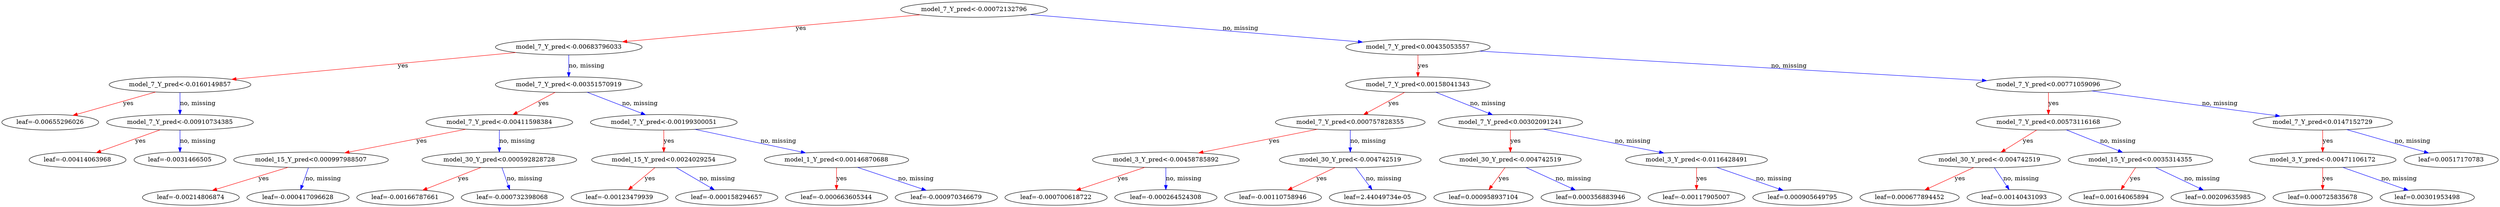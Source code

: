 digraph {
    graph [ rankdir=TB ]

    0 [ label="model_7_Y_pred<-0.00072132796" ]
    0 -> 1 [label="yes" color="#FF0000"]
    0 -> 2 [label="no, missing" color="#0000FF"]

    1 [ label="model_7_Y_pred<-0.00683796033" ]
    1 -> 3 [label="yes" color="#FF0000"]
    1 -> 4 [label="no, missing" color="#0000FF"]

    3 [ label="model_7_Y_pred<-0.0160149857" ]
    3 -> 7 [label="yes" color="#FF0000"]
    3 -> 8 [label="no, missing" color="#0000FF"]

    7 [ label="leaf=-0.00655296026" ]

    8 [ label="model_7_Y_pred<-0.00910734385" ]
    8 -> 15 [label="yes" color="#FF0000"]
    8 -> 16 [label="no, missing" color="#0000FF"]

    15 [ label="leaf=-0.00414063968" ]

    16 [ label="leaf=-0.0031466505" ]

    4 [ label="model_7_Y_pred<-0.00351570919" ]
    4 -> 9 [label="yes" color="#FF0000"]
    4 -> 10 [label="no, missing" color="#0000FF"]

    9 [ label="model_7_Y_pred<-0.00411598384" ]
    9 -> 17 [label="yes" color="#FF0000"]
    9 -> 18 [label="no, missing" color="#0000FF"]

    17 [ label="model_15_Y_pred<0.000997988507" ]
    17 -> 29 [label="yes" color="#FF0000"]
    17 -> 30 [label="no, missing" color="#0000FF"]

    29 [ label="leaf=-0.00214806874" ]

    30 [ label="leaf=-0.000417096628" ]

    18 [ label="model_30_Y_pred<0.000592828728" ]
    18 -> 31 [label="yes" color="#FF0000"]
    18 -> 32 [label="no, missing" color="#0000FF"]

    31 [ label="leaf=-0.00166787661" ]

    32 [ label="leaf=-0.000732398068" ]

    10 [ label="model_7_Y_pred<-0.00199300051" ]
    10 -> 19 [label="yes" color="#FF0000"]
    10 -> 20 [label="no, missing" color="#0000FF"]

    19 [ label="model_15_Y_pred<0.0024029254" ]
    19 -> 33 [label="yes" color="#FF0000"]
    19 -> 34 [label="no, missing" color="#0000FF"]

    33 [ label="leaf=-0.00123479939" ]

    34 [ label="leaf=-0.000158294657" ]

    20 [ label="model_1_Y_pred<0.00146870688" ]
    20 -> 35 [label="yes" color="#FF0000"]
    20 -> 36 [label="no, missing" color="#0000FF"]

    35 [ label="leaf=-0.000663605344" ]

    36 [ label="leaf=-0.000970346679" ]

    2 [ label="model_7_Y_pred<0.00435053557" ]
    2 -> 5 [label="yes" color="#FF0000"]
    2 -> 6 [label="no, missing" color="#0000FF"]

    5 [ label="model_7_Y_pred<0.00158041343" ]
    5 -> 11 [label="yes" color="#FF0000"]
    5 -> 12 [label="no, missing" color="#0000FF"]

    11 [ label="model_7_Y_pred<0.000757828355" ]
    11 -> 21 [label="yes" color="#FF0000"]
    11 -> 22 [label="no, missing" color="#0000FF"]

    21 [ label="model_3_Y_pred<-0.00458785892" ]
    21 -> 37 [label="yes" color="#FF0000"]
    21 -> 38 [label="no, missing" color="#0000FF"]

    37 [ label="leaf=-0.000700618722" ]

    38 [ label="leaf=-0.000264524308" ]

    22 [ label="model_30_Y_pred<-0.004742519" ]
    22 -> 39 [label="yes" color="#FF0000"]
    22 -> 40 [label="no, missing" color="#0000FF"]

    39 [ label="leaf=-0.00110758946" ]

    40 [ label="leaf=2.44049734e-05" ]

    12 [ label="model_7_Y_pred<0.00302091241" ]
    12 -> 23 [label="yes" color="#FF0000"]
    12 -> 24 [label="no, missing" color="#0000FF"]

    23 [ label="model_30_Y_pred<-0.004742519" ]
    23 -> 41 [label="yes" color="#FF0000"]
    23 -> 42 [label="no, missing" color="#0000FF"]

    41 [ label="leaf=0.000958937104" ]

    42 [ label="leaf=0.000356883946" ]

    24 [ label="model_3_Y_pred<-0.0116428491" ]
    24 -> 43 [label="yes" color="#FF0000"]
    24 -> 44 [label="no, missing" color="#0000FF"]

    43 [ label="leaf=-0.00117905007" ]

    44 [ label="leaf=0.000905649795" ]

    6 [ label="model_7_Y_pred<0.00771059096" ]
    6 -> 13 [label="yes" color="#FF0000"]
    6 -> 14 [label="no, missing" color="#0000FF"]

    13 [ label="model_7_Y_pred<0.00573116168" ]
    13 -> 25 [label="yes" color="#FF0000"]
    13 -> 26 [label="no, missing" color="#0000FF"]

    25 [ label="model_30_Y_pred<-0.004742519" ]
    25 -> 45 [label="yes" color="#FF0000"]
    25 -> 46 [label="no, missing" color="#0000FF"]

    45 [ label="leaf=0.000677894452" ]

    46 [ label="leaf=0.00140431093" ]

    26 [ label="model_15_Y_pred<0.0035314355" ]
    26 -> 47 [label="yes" color="#FF0000"]
    26 -> 48 [label="no, missing" color="#0000FF"]

    47 [ label="leaf=0.00164065894" ]

    48 [ label="leaf=0.00209635985" ]

    14 [ label="model_7_Y_pred<0.0147152729" ]
    14 -> 27 [label="yes" color="#FF0000"]
    14 -> 28 [label="no, missing" color="#0000FF"]

    27 [ label="model_3_Y_pred<-0.00471106172" ]
    27 -> 49 [label="yes" color="#FF0000"]
    27 -> 50 [label="no, missing" color="#0000FF"]

    49 [ label="leaf=0.000725835678" ]

    50 [ label="leaf=0.00301953498" ]

    28 [ label="leaf=0.00517170783" ]
}
